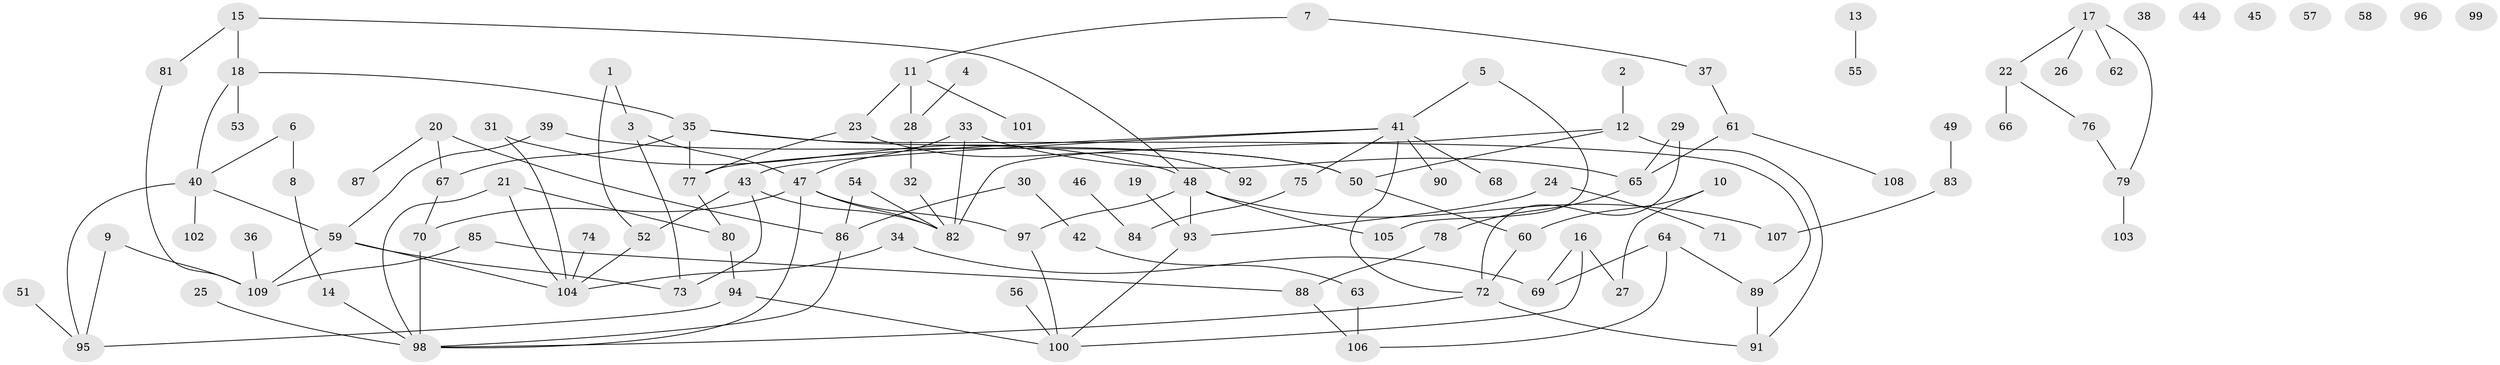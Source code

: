// coarse degree distribution, {3: 0.2, 1: 0.18666666666666668, 2: 0.25333333333333335, 8: 0.013333333333333334, 0: 0.10666666666666667, 6: 0.04, 7: 0.013333333333333334, 4: 0.12, 5: 0.04, 10: 0.013333333333333334, 9: 0.013333333333333334}
// Generated by graph-tools (version 1.1) at 2025/23/03/03/25 07:23:26]
// undirected, 109 vertices, 135 edges
graph export_dot {
graph [start="1"]
  node [color=gray90,style=filled];
  1;
  2;
  3;
  4;
  5;
  6;
  7;
  8;
  9;
  10;
  11;
  12;
  13;
  14;
  15;
  16;
  17;
  18;
  19;
  20;
  21;
  22;
  23;
  24;
  25;
  26;
  27;
  28;
  29;
  30;
  31;
  32;
  33;
  34;
  35;
  36;
  37;
  38;
  39;
  40;
  41;
  42;
  43;
  44;
  45;
  46;
  47;
  48;
  49;
  50;
  51;
  52;
  53;
  54;
  55;
  56;
  57;
  58;
  59;
  60;
  61;
  62;
  63;
  64;
  65;
  66;
  67;
  68;
  69;
  70;
  71;
  72;
  73;
  74;
  75;
  76;
  77;
  78;
  79;
  80;
  81;
  82;
  83;
  84;
  85;
  86;
  87;
  88;
  89;
  90;
  91;
  92;
  93;
  94;
  95;
  96;
  97;
  98;
  99;
  100;
  101;
  102;
  103;
  104;
  105;
  106;
  107;
  108;
  109;
  1 -- 3;
  1 -- 52;
  2 -- 12;
  3 -- 47;
  3 -- 73;
  4 -- 28;
  5 -- 41;
  5 -- 105;
  6 -- 8;
  6 -- 40;
  7 -- 11;
  7 -- 37;
  8 -- 14;
  9 -- 95;
  9 -- 109;
  10 -- 27;
  10 -- 60;
  11 -- 23;
  11 -- 28;
  11 -- 101;
  12 -- 50;
  12 -- 82;
  12 -- 91;
  13 -- 55;
  14 -- 98;
  15 -- 18;
  15 -- 48;
  15 -- 81;
  16 -- 27;
  16 -- 69;
  16 -- 100;
  17 -- 22;
  17 -- 26;
  17 -- 62;
  17 -- 79;
  18 -- 35;
  18 -- 40;
  18 -- 53;
  19 -- 93;
  20 -- 67;
  20 -- 86;
  20 -- 87;
  21 -- 80;
  21 -- 98;
  21 -- 104;
  22 -- 66;
  22 -- 76;
  23 -- 77;
  23 -- 92;
  24 -- 71;
  24 -- 93;
  25 -- 98;
  28 -- 32;
  29 -- 65;
  29 -- 72;
  30 -- 42;
  30 -- 86;
  31 -- 48;
  31 -- 104;
  32 -- 82;
  33 -- 47;
  33 -- 65;
  33 -- 82;
  34 -- 69;
  34 -- 104;
  35 -- 50;
  35 -- 67;
  35 -- 77;
  35 -- 89;
  36 -- 109;
  37 -- 61;
  39 -- 50;
  39 -- 59;
  40 -- 59;
  40 -- 95;
  40 -- 102;
  41 -- 43;
  41 -- 68;
  41 -- 72;
  41 -- 75;
  41 -- 77;
  41 -- 90;
  42 -- 63;
  43 -- 52;
  43 -- 73;
  43 -- 82;
  46 -- 84;
  47 -- 70;
  47 -- 82;
  47 -- 97;
  47 -- 98;
  48 -- 93;
  48 -- 97;
  48 -- 105;
  48 -- 107;
  49 -- 83;
  50 -- 60;
  51 -- 95;
  52 -- 104;
  54 -- 82;
  54 -- 86;
  56 -- 100;
  59 -- 73;
  59 -- 104;
  59 -- 109;
  60 -- 72;
  61 -- 65;
  61 -- 108;
  63 -- 106;
  64 -- 69;
  64 -- 89;
  64 -- 106;
  65 -- 78;
  67 -- 70;
  70 -- 98;
  72 -- 91;
  72 -- 98;
  74 -- 104;
  75 -- 84;
  76 -- 79;
  77 -- 80;
  78 -- 88;
  79 -- 103;
  80 -- 94;
  81 -- 109;
  83 -- 107;
  85 -- 88;
  85 -- 109;
  86 -- 98;
  88 -- 106;
  89 -- 91;
  93 -- 100;
  94 -- 95;
  94 -- 100;
  97 -- 100;
}
